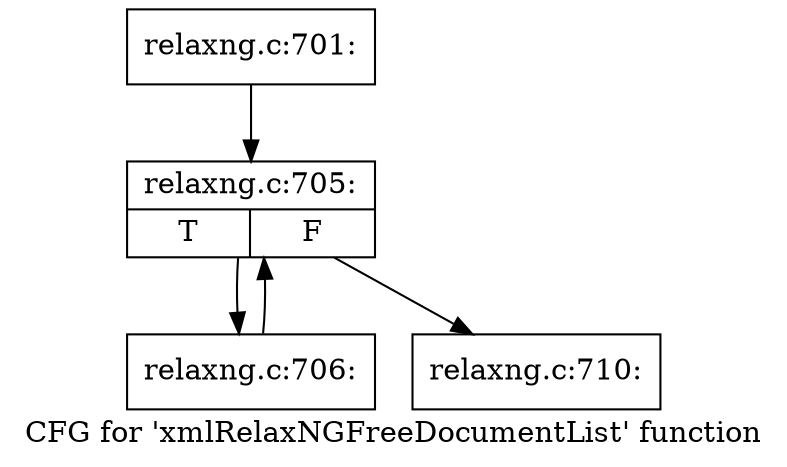digraph "CFG for 'xmlRelaxNGFreeDocumentList' function" {
	label="CFG for 'xmlRelaxNGFreeDocumentList' function";

	Node0x3af2760 [shape=record,label="{relaxng.c:701:}"];
	Node0x3af2760 -> Node0x3af2990;
	Node0x3af2990 [shape=record,label="{relaxng.c:705:|{<s0>T|<s1>F}}"];
	Node0x3af2990 -> Node0x3af5320;
	Node0x3af2990 -> Node0x3af2af0;
	Node0x3af5320 [shape=record,label="{relaxng.c:706:}"];
	Node0x3af5320 -> Node0x3af2990;
	Node0x3af2af0 [shape=record,label="{relaxng.c:710:}"];
}
